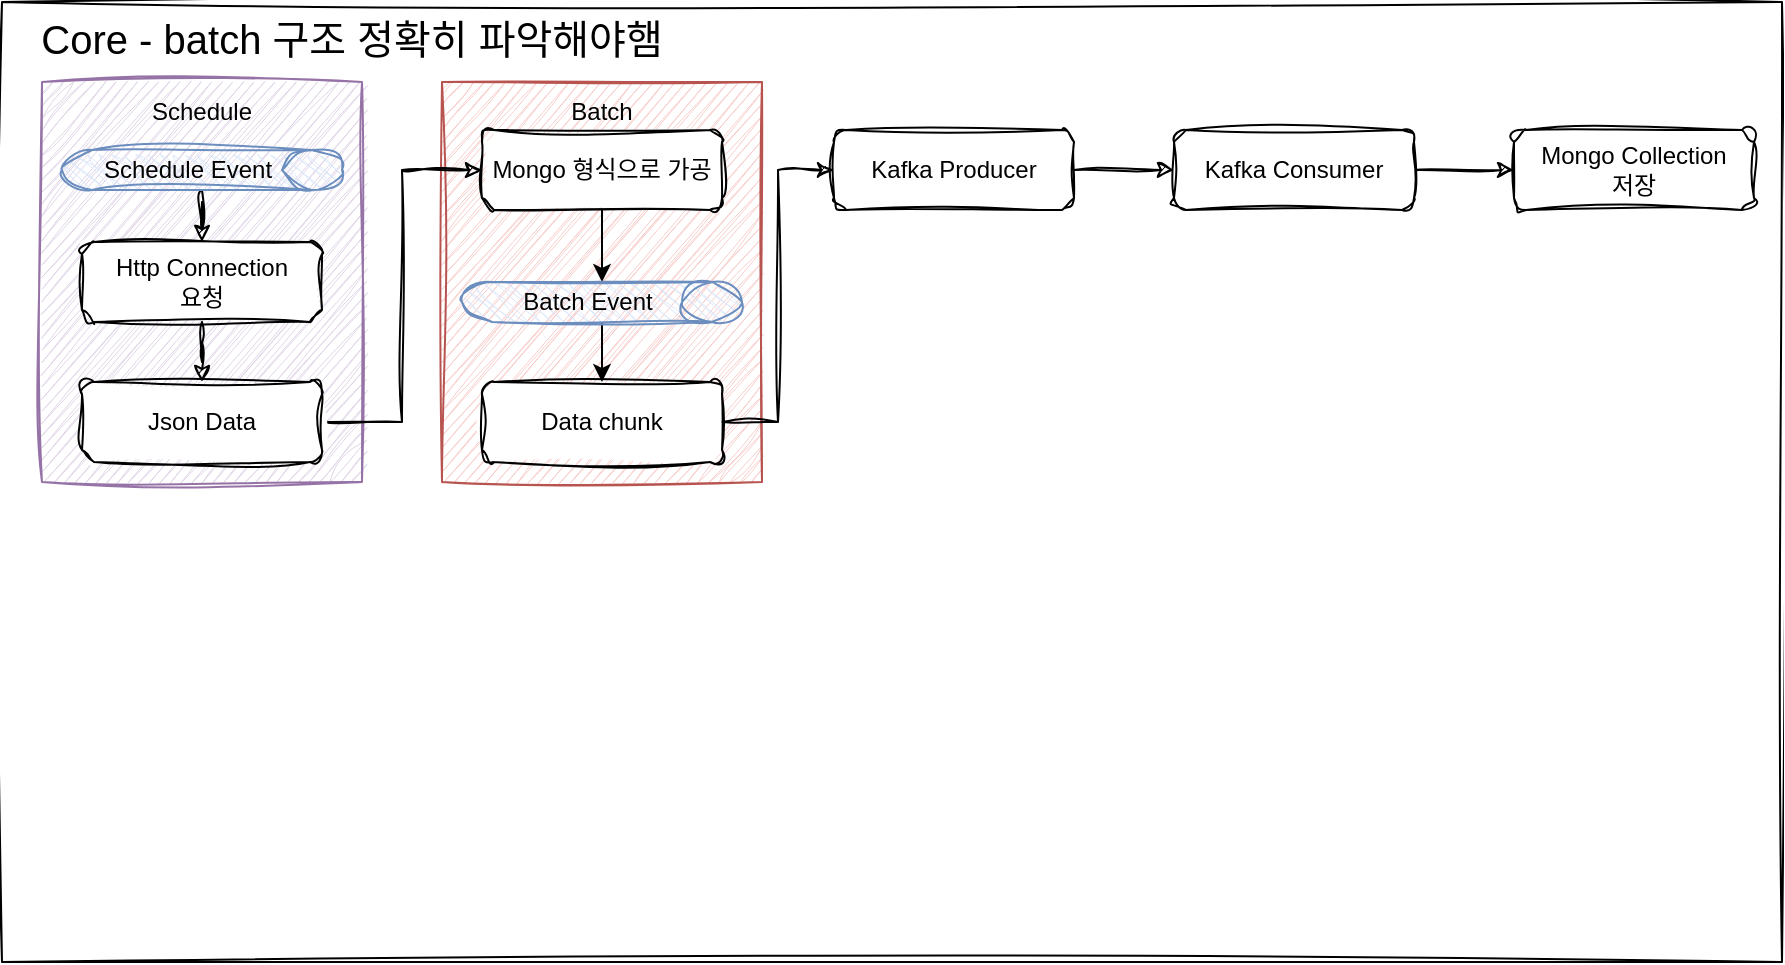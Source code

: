 <mxfile version="21.6.6" type="github">
  <diagram id="C5RBs43oDa-KdzZeNtuy" name="Page-1">
    <mxGraphModel dx="2257" dy="766" grid="1" gridSize="10" guides="1" tooltips="1" connect="1" arrows="1" fold="1" page="1" pageScale="1" pageWidth="827" pageHeight="1169" math="0" shadow="0">
      <root>
        <mxCell id="WIyWlLk6GJQsqaUBKTNV-0" />
        <mxCell id="WIyWlLk6GJQsqaUBKTNV-1" parent="WIyWlLk6GJQsqaUBKTNV-0" />
        <mxCell id="Ej2ZJ5dRe7RWiWZ61lz6-0" value="" style="rounded=0;whiteSpace=wrap;html=1;sketch=1;curveFitting=1;jiggle=2;" vertex="1" parent="WIyWlLk6GJQsqaUBKTNV-1">
          <mxGeometry x="-20" y="40" width="890" height="480" as="geometry" />
        </mxCell>
        <mxCell id="Ej2ZJ5dRe7RWiWZ61lz6-28" value="" style="rounded=0;whiteSpace=wrap;html=1;fillColor=#e1d5e7;strokeColor=#9673a6;glass=0;shadow=0;sketch=1;curveFitting=1;jiggle=2;" vertex="1" parent="WIyWlLk6GJQsqaUBKTNV-1">
          <mxGeometry y="80" width="160" height="200" as="geometry" />
        </mxCell>
        <mxCell id="Ej2ZJ5dRe7RWiWZ61lz6-11" value="" style="rounded=0;whiteSpace=wrap;html=1;fillColor=#f8cecc;strokeColor=#b85450;sketch=1;curveFitting=1;jiggle=2;" vertex="1" parent="WIyWlLk6GJQsqaUBKTNV-1">
          <mxGeometry x="200" y="80" width="160" height="200" as="geometry" />
        </mxCell>
        <mxCell id="Ej2ZJ5dRe7RWiWZ61lz6-1" value="&lt;font style=&quot;font-size: 20px;&quot;&gt;Core - batch 구조 정확히 파악해야햄&lt;/font&gt;" style="text;html=1;strokeColor=none;fillColor=none;align=center;verticalAlign=middle;whiteSpace=wrap;rounded=0;" vertex="1" parent="WIyWlLk6GJQsqaUBKTNV-1">
          <mxGeometry x="-20" y="43" width="350" height="30" as="geometry" />
        </mxCell>
        <mxCell id="Ej2ZJ5dRe7RWiWZ61lz6-24" style="edgeStyle=orthogonalEdgeStyle;rounded=0;orthogonalLoop=1;jettySize=auto;html=1;" edge="1" parent="WIyWlLk6GJQsqaUBKTNV-1" source="Ej2ZJ5dRe7RWiWZ61lz6-2" target="Ej2ZJ5dRe7RWiWZ61lz6-22">
          <mxGeometry relative="1" as="geometry" />
        </mxCell>
        <mxCell id="Ej2ZJ5dRe7RWiWZ61lz6-2" value="Mongo 형식으로 가공" style="rounded=1;whiteSpace=wrap;html=1;fontSize=12;glass=0;strokeWidth=1;shadow=0;sketch=1;curveFitting=1;jiggle=2;" vertex="1" parent="WIyWlLk6GJQsqaUBKTNV-1">
          <mxGeometry x="220" y="104" width="120" height="40" as="geometry" />
        </mxCell>
        <mxCell id="Ej2ZJ5dRe7RWiWZ61lz6-8" style="edgeStyle=orthogonalEdgeStyle;rounded=0;orthogonalLoop=1;jettySize=auto;html=1;entryX=0;entryY=0.5;entryDx=0;entryDy=0;sketch=1;curveFitting=1;jiggle=2;" edge="1" parent="WIyWlLk6GJQsqaUBKTNV-1" source="Ej2ZJ5dRe7RWiWZ61lz6-5" target="Ej2ZJ5dRe7RWiWZ61lz6-7">
          <mxGeometry relative="1" as="geometry" />
        </mxCell>
        <mxCell id="Ej2ZJ5dRe7RWiWZ61lz6-5" value="Kafka Producer" style="rounded=1;whiteSpace=wrap;html=1;fontSize=12;glass=0;strokeWidth=1;shadow=0;sketch=1;curveFitting=1;jiggle=2;" vertex="1" parent="WIyWlLk6GJQsqaUBKTNV-1">
          <mxGeometry x="396" y="104" width="120" height="40" as="geometry" />
        </mxCell>
        <mxCell id="Ej2ZJ5dRe7RWiWZ61lz6-10" style="edgeStyle=orthogonalEdgeStyle;rounded=0;orthogonalLoop=1;jettySize=auto;html=1;entryX=0;entryY=0.5;entryDx=0;entryDy=0;sketch=1;curveFitting=1;jiggle=2;" edge="1" parent="WIyWlLk6GJQsqaUBKTNV-1" source="Ej2ZJ5dRe7RWiWZ61lz6-7" target="Ej2ZJ5dRe7RWiWZ61lz6-9">
          <mxGeometry relative="1" as="geometry" />
        </mxCell>
        <mxCell id="Ej2ZJ5dRe7RWiWZ61lz6-7" value="Kafka Consumer" style="rounded=1;whiteSpace=wrap;html=1;fontSize=12;glass=0;strokeWidth=1;shadow=0;sketch=1;curveFitting=1;jiggle=2;" vertex="1" parent="WIyWlLk6GJQsqaUBKTNV-1">
          <mxGeometry x="566" y="104" width="120" height="40" as="geometry" />
        </mxCell>
        <mxCell id="Ej2ZJ5dRe7RWiWZ61lz6-9" value="Mongo Collection&lt;br&gt;저장" style="rounded=1;whiteSpace=wrap;html=1;fontSize=12;glass=0;strokeWidth=1;shadow=0;sketch=1;curveFitting=1;jiggle=2;" vertex="1" parent="WIyWlLk6GJQsqaUBKTNV-1">
          <mxGeometry x="736" y="104" width="120" height="40" as="geometry" />
        </mxCell>
        <mxCell id="Ej2ZJ5dRe7RWiWZ61lz6-12" value="Batch" style="text;html=1;strokeColor=none;fillColor=none;align=center;verticalAlign=middle;whiteSpace=wrap;rounded=0;" vertex="1" parent="WIyWlLk6GJQsqaUBKTNV-1">
          <mxGeometry x="250" y="85" width="60" height="20" as="geometry" />
        </mxCell>
        <mxCell id="Ej2ZJ5dRe7RWiWZ61lz6-31" style="edgeStyle=orthogonalEdgeStyle;rounded=0;orthogonalLoop=1;jettySize=auto;html=1;entryX=0.5;entryY=0;entryDx=0;entryDy=0;sketch=1;curveFitting=1;jiggle=2;" edge="1" parent="WIyWlLk6GJQsqaUBKTNV-1" source="Ej2ZJ5dRe7RWiWZ61lz6-16" target="Ej2ZJ5dRe7RWiWZ61lz6-21">
          <mxGeometry relative="1" as="geometry" />
        </mxCell>
        <mxCell id="Ej2ZJ5dRe7RWiWZ61lz6-16" value="Schedule Event" style="shape=cylinder3;whiteSpace=wrap;html=1;boundedLbl=1;backgroundOutline=1;size=15;direction=south;fillColor=#dae8fc;strokeColor=#6c8ebf;sketch=1;curveFitting=1;jiggle=2;" vertex="1" parent="WIyWlLk6GJQsqaUBKTNV-1">
          <mxGeometry x="10" y="114" width="140" height="20" as="geometry" />
        </mxCell>
        <mxCell id="Ej2ZJ5dRe7RWiWZ61lz6-35" style="edgeStyle=orthogonalEdgeStyle;rounded=0;orthogonalLoop=1;jettySize=auto;html=1;sketch=1;curveFitting=1;jiggle=2;" edge="1" parent="WIyWlLk6GJQsqaUBKTNV-1" source="Ej2ZJ5dRe7RWiWZ61lz6-21" target="Ej2ZJ5dRe7RWiWZ61lz6-33">
          <mxGeometry relative="1" as="geometry" />
        </mxCell>
        <mxCell id="Ej2ZJ5dRe7RWiWZ61lz6-21" value="Http Connection&lt;br&gt;요청" style="rounded=1;whiteSpace=wrap;html=1;fontSize=12;glass=0;strokeWidth=1;shadow=0;sketch=1;curveFitting=1;jiggle=2;" vertex="1" parent="WIyWlLk6GJQsqaUBKTNV-1">
          <mxGeometry x="20" y="160" width="120" height="40" as="geometry" />
        </mxCell>
        <mxCell id="Ej2ZJ5dRe7RWiWZ61lz6-26" style="edgeStyle=orthogonalEdgeStyle;rounded=0;orthogonalLoop=1;jettySize=auto;html=1;entryX=0.5;entryY=0;entryDx=0;entryDy=0;" edge="1" parent="WIyWlLk6GJQsqaUBKTNV-1" source="Ej2ZJ5dRe7RWiWZ61lz6-22" target="Ej2ZJ5dRe7RWiWZ61lz6-25">
          <mxGeometry relative="1" as="geometry" />
        </mxCell>
        <mxCell id="Ej2ZJ5dRe7RWiWZ61lz6-22" value="Batch Event" style="shape=cylinder3;whiteSpace=wrap;html=1;boundedLbl=1;backgroundOutline=1;size=15;direction=south;fillColor=#dae8fc;strokeColor=#6c8ebf;sketch=1;curveFitting=1;jiggle=2;" vertex="1" parent="WIyWlLk6GJQsqaUBKTNV-1">
          <mxGeometry x="210" y="180" width="140" height="20" as="geometry" />
        </mxCell>
        <mxCell id="Ej2ZJ5dRe7RWiWZ61lz6-37" style="edgeStyle=orthogonalEdgeStyle;rounded=0;orthogonalLoop=1;jettySize=auto;html=1;entryX=0;entryY=0.5;entryDx=0;entryDy=0;sketch=1;curveFitting=1;jiggle=2;" edge="1" parent="WIyWlLk6GJQsqaUBKTNV-1" source="Ej2ZJ5dRe7RWiWZ61lz6-25" target="Ej2ZJ5dRe7RWiWZ61lz6-5">
          <mxGeometry relative="1" as="geometry" />
        </mxCell>
        <mxCell id="Ej2ZJ5dRe7RWiWZ61lz6-25" value="Data chunk" style="rounded=1;whiteSpace=wrap;html=1;fontSize=12;glass=0;strokeWidth=1;shadow=0;sketch=1;curveFitting=1;jiggle=2;" vertex="1" parent="WIyWlLk6GJQsqaUBKTNV-1">
          <mxGeometry x="220" y="230" width="120" height="40" as="geometry" />
        </mxCell>
        <mxCell id="Ej2ZJ5dRe7RWiWZ61lz6-29" value="Schedule" style="text;html=1;align=center;verticalAlign=middle;whiteSpace=wrap;rounded=0;shadow=0;glass=0;sketch=1;curveFitting=1;jiggle=2;" vertex="1" parent="WIyWlLk6GJQsqaUBKTNV-1">
          <mxGeometry x="50" y="85" width="60" height="20" as="geometry" />
        </mxCell>
        <mxCell id="Ej2ZJ5dRe7RWiWZ61lz6-36" style="edgeStyle=orthogonalEdgeStyle;rounded=0;orthogonalLoop=1;jettySize=auto;html=1;entryX=0;entryY=0.5;entryDx=0;entryDy=0;sketch=1;curveFitting=1;jiggle=2;" edge="1" parent="WIyWlLk6GJQsqaUBKTNV-1" source="Ej2ZJ5dRe7RWiWZ61lz6-33" target="Ej2ZJ5dRe7RWiWZ61lz6-2">
          <mxGeometry relative="1" as="geometry" />
        </mxCell>
        <mxCell id="Ej2ZJ5dRe7RWiWZ61lz6-33" value="Json Data" style="rounded=1;whiteSpace=wrap;html=1;fontSize=12;glass=0;strokeWidth=1;shadow=0;sketch=1;curveFitting=1;jiggle=2;" vertex="1" parent="WIyWlLk6GJQsqaUBKTNV-1">
          <mxGeometry x="20" y="230" width="120" height="40" as="geometry" />
        </mxCell>
      </root>
    </mxGraphModel>
  </diagram>
</mxfile>
